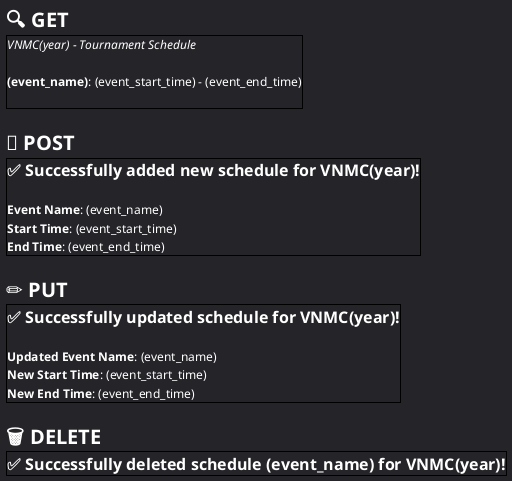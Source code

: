 @startsalt schedule
	<style>
		saltDiagram {
			BackgroundColor #242429
		}
	</style>
	{
		= <color:#ffffff>🔍 GET
		{+
			==== <color:#ffffff>VNMC(year) - Tournament Schedule
			.
			<color:#ffffff>**(event_name)**: (event_start_time) - (event_end_time)
			/' rest of schedules '/ .
		}
		.
		= <color:#ffffff>📄 POST
		{+
			== <color:#ffffff>✅ Successfully added new schedule for VNMC(year)!
			.
			<color:#ffffff>**Event Name**: (event_name)
			<color:#ffffff>**Start Time**: (event_start_time)
			<color:#ffffff>**End Time**: (event_end_time)
		}
		.
		= <color:#ffffff>✏️ PUT
		{+
			== <color:#ffffff>✅ Successfully updated schedule for VNMC(year)!
			.
			<color:#ffffff>**Updated Event Name**: (event_name)
			<color:#ffffff>**New Start Time**: (event_start_time)
			<color:#ffffff>**New End Time**: (event_end_time)
		}
		.
		= <color:#ffffff>🗑️ DELETE
		{+
			== <color:#ffffff>✅ Successfully deleted schedule (event_name) for VNMC(year)!
		}
	}
@endsalt